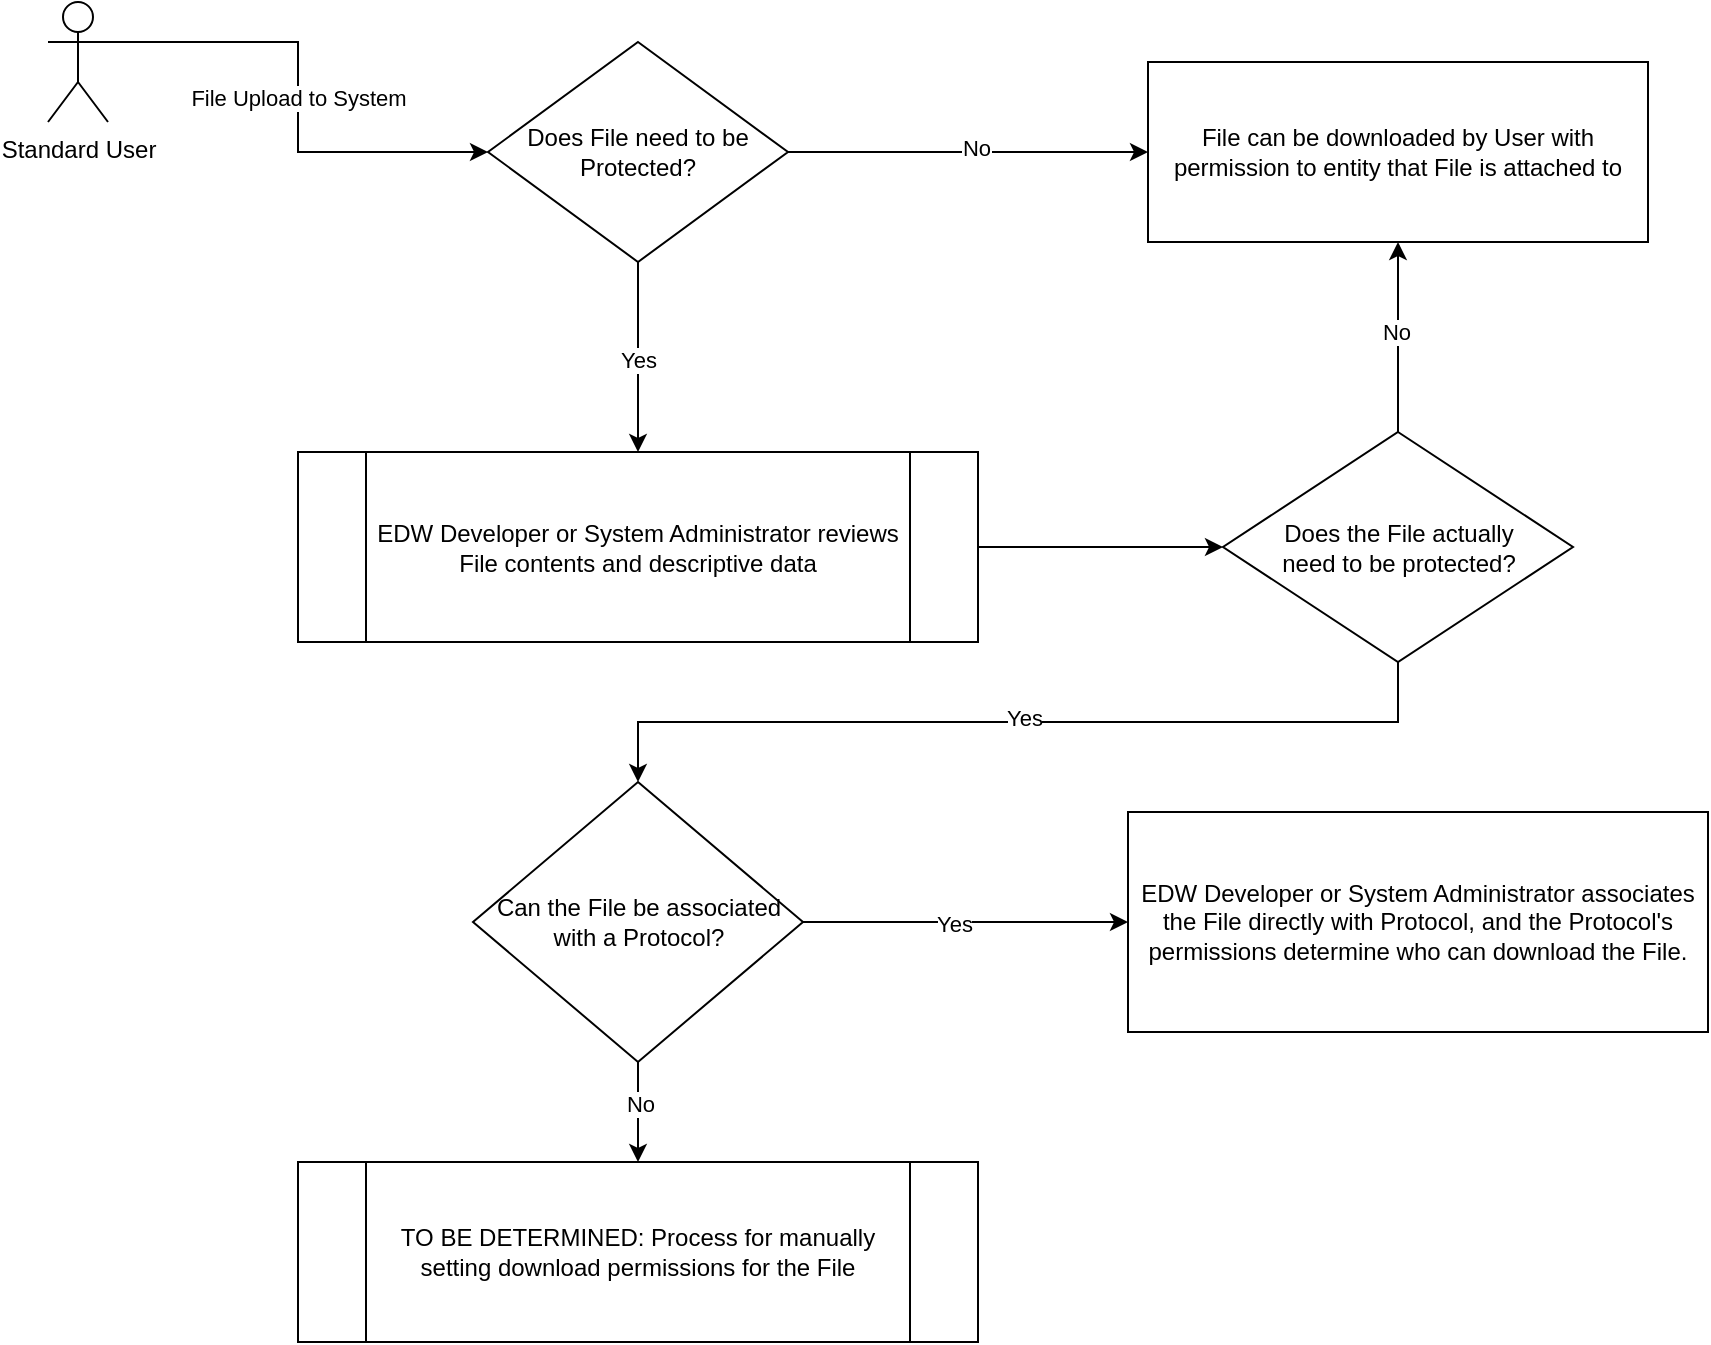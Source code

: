 <mxfile version="23.1.1" type="github" pages="3">
  <diagram name="Page-1" id="-oYLGjwDflNFFK01mnoo">
    <mxGraphModel dx="1674" dy="746" grid="1" gridSize="10" guides="1" tooltips="1" connect="1" arrows="1" fold="1" page="1" pageScale="1" pageWidth="1100" pageHeight="850" math="0" shadow="0">
      <root>
        <mxCell id="0" />
        <mxCell id="1" parent="0" />
        <mxCell id="WEgfuZ1T80wmrvtyKlfl-3" style="edgeStyle=orthogonalEdgeStyle;rounded=0;orthogonalLoop=1;jettySize=auto;html=1;exitX=1;exitY=0.333;exitDx=0;exitDy=0;exitPerimeter=0;entryX=0;entryY=0.5;entryDx=0;entryDy=0;" parent="1" source="WEgfuZ1T80wmrvtyKlfl-1" target="WEgfuZ1T80wmrvtyKlfl-2" edge="1">
          <mxGeometry relative="1" as="geometry" />
        </mxCell>
        <mxCell id="WEgfuZ1T80wmrvtyKlfl-4" value="File Upload to System" style="edgeLabel;html=1;align=center;verticalAlign=middle;resizable=0;points=[];" parent="WEgfuZ1T80wmrvtyKlfl-3" vertex="1" connectable="0">
          <mxGeometry relative="1" as="geometry">
            <mxPoint as="offset" />
          </mxGeometry>
        </mxCell>
        <mxCell id="WEgfuZ1T80wmrvtyKlfl-1" value="Standard User" style="shape=umlActor;verticalLabelPosition=bottom;verticalAlign=top;html=1;outlineConnect=0;" parent="1" vertex="1">
          <mxGeometry x="160" y="130" width="30" height="60" as="geometry" />
        </mxCell>
        <mxCell id="WEgfuZ1T80wmrvtyKlfl-6" style="edgeStyle=orthogonalEdgeStyle;rounded=0;orthogonalLoop=1;jettySize=auto;html=1;exitX=1;exitY=0.5;exitDx=0;exitDy=0;entryX=0;entryY=0.5;entryDx=0;entryDy=0;" parent="1" source="WEgfuZ1T80wmrvtyKlfl-2" target="WEgfuZ1T80wmrvtyKlfl-9" edge="1">
          <mxGeometry relative="1" as="geometry">
            <mxPoint x="680" y="205" as="targetPoint" />
          </mxGeometry>
        </mxCell>
        <mxCell id="WEgfuZ1T80wmrvtyKlfl-7" value="No" style="edgeLabel;html=1;align=center;verticalAlign=middle;resizable=0;points=[];" parent="WEgfuZ1T80wmrvtyKlfl-6" vertex="1" connectable="0">
          <mxGeometry x="0.04" y="2" relative="1" as="geometry">
            <mxPoint as="offset" />
          </mxGeometry>
        </mxCell>
        <mxCell id="WEgfuZ1T80wmrvtyKlfl-11" style="edgeStyle=orthogonalEdgeStyle;rounded=0;orthogonalLoop=1;jettySize=auto;html=1;exitX=0.5;exitY=1;exitDx=0;exitDy=0;entryX=0.5;entryY=0;entryDx=0;entryDy=0;" parent="1" source="WEgfuZ1T80wmrvtyKlfl-2" target="WEgfuZ1T80wmrvtyKlfl-14" edge="1">
          <mxGeometry relative="1" as="geometry">
            <mxPoint x="455" y="330" as="targetPoint" />
          </mxGeometry>
        </mxCell>
        <mxCell id="WEgfuZ1T80wmrvtyKlfl-12" value="Yes" style="edgeLabel;html=1;align=center;verticalAlign=middle;resizable=0;points=[];" parent="WEgfuZ1T80wmrvtyKlfl-11" vertex="1" connectable="0">
          <mxGeometry x="0.029" relative="1" as="geometry">
            <mxPoint as="offset" />
          </mxGeometry>
        </mxCell>
        <mxCell id="WEgfuZ1T80wmrvtyKlfl-2" value="Does File need to be Protected?" style="rhombus;whiteSpace=wrap;html=1;" parent="1" vertex="1">
          <mxGeometry x="380" y="150" width="150" height="110" as="geometry" />
        </mxCell>
        <mxCell id="WEgfuZ1T80wmrvtyKlfl-9" value="File can be downloaded by User with permission to entity that File is attached to" style="rounded=0;whiteSpace=wrap;html=1;" parent="1" vertex="1">
          <mxGeometry x="710" y="160" width="250" height="90" as="geometry" />
        </mxCell>
        <mxCell id="WEgfuZ1T80wmrvtyKlfl-16" style="edgeStyle=orthogonalEdgeStyle;rounded=0;orthogonalLoop=1;jettySize=auto;html=1;exitX=0.5;exitY=1;exitDx=0;exitDy=0;entryX=0.5;entryY=0;entryDx=0;entryDy=0;" parent="1" source="WEgfuZ1T80wmrvtyKlfl-21" target="WEgfuZ1T80wmrvtyKlfl-15" edge="1">
          <mxGeometry relative="1" as="geometry" />
        </mxCell>
        <mxCell id="WEgfuZ1T80wmrvtyKlfl-25" value="Yes" style="edgeLabel;html=1;align=center;verticalAlign=middle;resizable=0;points=[];" parent="WEgfuZ1T80wmrvtyKlfl-16" vertex="1" connectable="0">
          <mxGeometry x="-0.014" y="-2" relative="1" as="geometry">
            <mxPoint as="offset" />
          </mxGeometry>
        </mxCell>
        <mxCell id="WEgfuZ1T80wmrvtyKlfl-22" style="edgeStyle=orthogonalEdgeStyle;rounded=0;orthogonalLoop=1;jettySize=auto;html=1;exitX=1;exitY=0.5;exitDx=0;exitDy=0;entryX=0;entryY=0.5;entryDx=0;entryDy=0;" parent="1" source="WEgfuZ1T80wmrvtyKlfl-14" target="WEgfuZ1T80wmrvtyKlfl-21" edge="1">
          <mxGeometry relative="1" as="geometry" />
        </mxCell>
        <mxCell id="WEgfuZ1T80wmrvtyKlfl-14" value="EDW Developer or System Administrator reviews File contents and descriptive data" style="shape=process;whiteSpace=wrap;html=1;backgroundOutline=1;" parent="1" vertex="1">
          <mxGeometry x="285" y="355" width="340" height="95" as="geometry" />
        </mxCell>
        <mxCell id="WEgfuZ1T80wmrvtyKlfl-18" style="edgeStyle=orthogonalEdgeStyle;rounded=0;orthogonalLoop=1;jettySize=auto;html=1;exitX=1;exitY=0.5;exitDx=0;exitDy=0;entryX=0;entryY=0.5;entryDx=0;entryDy=0;" parent="1" source="WEgfuZ1T80wmrvtyKlfl-15" target="WEgfuZ1T80wmrvtyKlfl-17" edge="1">
          <mxGeometry relative="1" as="geometry" />
        </mxCell>
        <mxCell id="WEgfuZ1T80wmrvtyKlfl-19" value="Yes" style="edgeLabel;html=1;align=center;verticalAlign=middle;resizable=0;points=[];" parent="WEgfuZ1T80wmrvtyKlfl-18" vertex="1" connectable="0">
          <mxGeometry x="-0.075" y="-1" relative="1" as="geometry">
            <mxPoint as="offset" />
          </mxGeometry>
        </mxCell>
        <mxCell id="WEgfuZ1T80wmrvtyKlfl-28" style="edgeStyle=orthogonalEdgeStyle;rounded=0;orthogonalLoop=1;jettySize=auto;html=1;exitX=0.5;exitY=1;exitDx=0;exitDy=0;entryX=0.5;entryY=0;entryDx=0;entryDy=0;" parent="1" source="WEgfuZ1T80wmrvtyKlfl-15" target="WEgfuZ1T80wmrvtyKlfl-20" edge="1">
          <mxGeometry relative="1" as="geometry" />
        </mxCell>
        <mxCell id="WEgfuZ1T80wmrvtyKlfl-29" value="No" style="edgeLabel;html=1;align=center;verticalAlign=middle;resizable=0;points=[];" parent="WEgfuZ1T80wmrvtyKlfl-28" vertex="1" connectable="0">
          <mxGeometry x="-0.182" y="1" relative="1" as="geometry">
            <mxPoint as="offset" />
          </mxGeometry>
        </mxCell>
        <mxCell id="WEgfuZ1T80wmrvtyKlfl-15" value="Can the File be associated with a Protocol?" style="rhombus;whiteSpace=wrap;html=1;" parent="1" vertex="1">
          <mxGeometry x="372.5" y="520" width="165" height="140" as="geometry" />
        </mxCell>
        <mxCell id="WEgfuZ1T80wmrvtyKlfl-17" value="EDW Developer or System Administrator associates the File directly with Protocol, and the Protocol&#39;s permissions determine who can download the File." style="rounded=0;whiteSpace=wrap;html=1;" parent="1" vertex="1">
          <mxGeometry x="700" y="535" width="290" height="110" as="geometry" />
        </mxCell>
        <mxCell id="WEgfuZ1T80wmrvtyKlfl-20" value="TO BE DETERMINED: Process for manually setting download permissions for the File" style="shape=process;whiteSpace=wrap;html=1;backgroundOutline=1;" parent="1" vertex="1">
          <mxGeometry x="285" y="710" width="340" height="90" as="geometry" />
        </mxCell>
        <mxCell id="WEgfuZ1T80wmrvtyKlfl-23" style="edgeStyle=orthogonalEdgeStyle;rounded=0;orthogonalLoop=1;jettySize=auto;html=1;exitX=0.5;exitY=0;exitDx=0;exitDy=0;entryX=0.5;entryY=1;entryDx=0;entryDy=0;" parent="1" source="WEgfuZ1T80wmrvtyKlfl-21" target="WEgfuZ1T80wmrvtyKlfl-9" edge="1">
          <mxGeometry relative="1" as="geometry" />
        </mxCell>
        <mxCell id="WEgfuZ1T80wmrvtyKlfl-24" value="No" style="edgeLabel;html=1;align=center;verticalAlign=middle;resizable=0;points=[];" parent="WEgfuZ1T80wmrvtyKlfl-23" vertex="1" connectable="0">
          <mxGeometry x="0.053" y="1" relative="1" as="geometry">
            <mxPoint as="offset" />
          </mxGeometry>
        </mxCell>
        <mxCell id="WEgfuZ1T80wmrvtyKlfl-21" value="Does the File actually &lt;br&gt;need to be protected?" style="rhombus;whiteSpace=wrap;html=1;" parent="1" vertex="1">
          <mxGeometry x="747.5" y="345" width="175" height="115" as="geometry" />
        </mxCell>
      </root>
    </mxGraphModel>
  </diagram>
  <diagram id="8TZOaqoJT74o6booqZQS" name="Page-2">
    <mxGraphModel dx="1674" dy="746" grid="1" gridSize="10" guides="1" tooltips="1" connect="1" arrows="1" fold="1" page="1" pageScale="1" pageWidth="850" pageHeight="1100" math="0" shadow="0">
      <root>
        <mxCell id="0" />
        <mxCell id="1" parent="0" />
        <mxCell id="VwRXDMKLVon4hz2ZyG5b-9" style="edgeStyle=orthogonalEdgeStyle;rounded=0;orthogonalLoop=1;jettySize=auto;html=1;exitX=0.5;exitY=1;exitDx=0;exitDy=0;entryX=0.5;entryY=0;entryDx=0;entryDy=0;" edge="1" parent="1" source="HvNOiLOpfJx9Dc4W2XYo-1" target="VwRXDMKLVon4hz2ZyG5b-7">
          <mxGeometry relative="1" as="geometry" />
        </mxCell>
        <mxCell id="HvNOiLOpfJx9Dc4W2XYo-1" value="User initiates Request to Download a File" style="shape=process;whiteSpace=wrap;html=1;backgroundOutline=1;" vertex="1" parent="1">
          <mxGeometry x="80" y="50" width="220" height="60" as="geometry" />
        </mxCell>
        <mxCell id="VwRXDMKLVon4hz2ZyG5b-18" style="edgeStyle=orthogonalEdgeStyle;rounded=0;orthogonalLoop=1;jettySize=auto;html=1;exitX=0.5;exitY=1;exitDx=0;exitDy=0;entryX=0.5;entryY=0;entryDx=0;entryDy=0;" edge="1" parent="1" source="VwRXDMKLVon4hz2ZyG5b-4" target="VwRXDMKLVon4hz2ZyG5b-17">
          <mxGeometry relative="1" as="geometry" />
        </mxCell>
        <mxCell id="VwRXDMKLVon4hz2ZyG5b-19" value="Yes" style="edgeLabel;html=1;align=center;verticalAlign=middle;resizable=0;points=[];" vertex="1" connectable="0" parent="VwRXDMKLVon4hz2ZyG5b-18">
          <mxGeometry y="-2" relative="1" as="geometry">
            <mxPoint as="offset" />
          </mxGeometry>
        </mxCell>
        <mxCell id="VwRXDMKLVon4hz2ZyG5b-4" value="Does User have &lt;br&gt;Entity Permissions to the File&#39;s parent entity?" style="rhombus;whiteSpace=wrap;html=1;" vertex="1" parent="1">
          <mxGeometry x="90" y="350" width="200" height="100" as="geometry" />
        </mxCell>
        <mxCell id="VwRXDMKLVon4hz2ZyG5b-6" value="Download Not&lt;br&gt;Allowed" style="whiteSpace=wrap;html=1;shape=mxgraph.basic.octagon2;align=center;verticalAlign=middle;dx=15;" vertex="1" parent="1">
          <mxGeometry x="620" y="350" width="100" height="100" as="geometry" />
        </mxCell>
        <mxCell id="VwRXDMKLVon4hz2ZyG5b-12" style="edgeStyle=orthogonalEdgeStyle;rounded=0;orthogonalLoop=1;jettySize=auto;html=1;exitX=0.5;exitY=1;exitDx=0;exitDy=0;entryX=0.5;entryY=0;entryDx=0;entryDy=0;" edge="1" parent="1" source="VwRXDMKLVon4hz2ZyG5b-7" target="VwRXDMKLVon4hz2ZyG5b-4">
          <mxGeometry relative="1" as="geometry" />
        </mxCell>
        <mxCell id="VwRXDMKLVon4hz2ZyG5b-13" value="No" style="edgeLabel;html=1;align=center;verticalAlign=middle;resizable=0;points=[];" vertex="1" connectable="0" parent="VwRXDMKLVon4hz2ZyG5b-12">
          <mxGeometry x="0.057" y="1" relative="1" as="geometry">
            <mxPoint as="offset" />
          </mxGeometry>
        </mxCell>
        <mxCell id="VwRXDMKLVon4hz2ZyG5b-7" value="Is the User an EDW Dev &lt;br&gt;or System Administrator?" style="rhombus;whiteSpace=wrap;html=1;" vertex="1" parent="1">
          <mxGeometry x="90" y="180" width="200" height="100" as="geometry" />
        </mxCell>
        <mxCell id="VwRXDMKLVon4hz2ZyG5b-8" value="Download Allowed" style="shape=note;whiteSpace=wrap;html=1;backgroundOutline=1;darkOpacity=0.05;" vertex="1" parent="1">
          <mxGeometry x="410" y="180" width="80" height="100" as="geometry" />
        </mxCell>
        <mxCell id="VwRXDMKLVon4hz2ZyG5b-10" style="edgeStyle=orthogonalEdgeStyle;rounded=0;orthogonalLoop=1;jettySize=auto;html=1;exitX=1;exitY=0.5;exitDx=0;exitDy=0;entryX=0;entryY=0.5;entryDx=0;entryDy=0;entryPerimeter=0;" edge="1" parent="1" source="VwRXDMKLVon4hz2ZyG5b-7" target="VwRXDMKLVon4hz2ZyG5b-8">
          <mxGeometry relative="1" as="geometry" />
        </mxCell>
        <mxCell id="VwRXDMKLVon4hz2ZyG5b-11" value="Yes" style="edgeLabel;html=1;align=center;verticalAlign=middle;resizable=0;points=[];" vertex="1" connectable="0" parent="VwRXDMKLVon4hz2ZyG5b-10">
          <mxGeometry x="0.25" y="-2" relative="1" as="geometry">
            <mxPoint as="offset" />
          </mxGeometry>
        </mxCell>
        <mxCell id="VwRXDMKLVon4hz2ZyG5b-14" style="edgeStyle=orthogonalEdgeStyle;rounded=0;orthogonalLoop=1;jettySize=auto;html=1;exitX=1;exitY=0.5;exitDx=0;exitDy=0;entryX=0;entryY=0.5;entryDx=0;entryDy=0;entryPerimeter=0;" edge="1" parent="1" source="VwRXDMKLVon4hz2ZyG5b-4" target="VwRXDMKLVon4hz2ZyG5b-6">
          <mxGeometry relative="1" as="geometry" />
        </mxCell>
        <mxCell id="VwRXDMKLVon4hz2ZyG5b-15" value="No" style="edgeLabel;html=1;align=center;verticalAlign=middle;resizable=0;points=[];" vertex="1" connectable="0" parent="VwRXDMKLVon4hz2ZyG5b-14">
          <mxGeometry x="0.073" y="2" relative="1" as="geometry">
            <mxPoint as="offset" />
          </mxGeometry>
        </mxCell>
        <mxCell id="VwRXDMKLVon4hz2ZyG5b-16" value="Files are always associated with another entity, such as a Clinical Dataset or Asset, and are not accessible directly." style="text;html=1;strokeColor=none;fillColor=none;align=left;verticalAlign=middle;whiteSpace=wrap;rounded=0;" vertex="1" parent="1">
          <mxGeometry x="250" y="420" width="290" height="70" as="geometry" />
        </mxCell>
        <mxCell id="VwRXDMKLVon4hz2ZyG5b-24" style="edgeStyle=orthogonalEdgeStyle;rounded=0;orthogonalLoop=1;jettySize=auto;html=1;exitX=0.5;exitY=1;exitDx=0;exitDy=0;entryX=0.5;entryY=0;entryDx=0;entryDy=0;" edge="1" parent="1" source="VwRXDMKLVon4hz2ZyG5b-17" target="VwRXDMKLVon4hz2ZyG5b-23">
          <mxGeometry relative="1" as="geometry" />
        </mxCell>
        <mxCell id="VwRXDMKLVon4hz2ZyG5b-25" value="Yes" style="edgeLabel;html=1;align=center;verticalAlign=middle;resizable=0;points=[];" vertex="1" connectable="0" parent="VwRXDMKLVon4hz2ZyG5b-24">
          <mxGeometry relative="1" as="geometry">
            <mxPoint as="offset" />
          </mxGeometry>
        </mxCell>
        <mxCell id="VwRXDMKLVon4hz2ZyG5b-17" value="Is the File marked &lt;br&gt;as Protected?" style="rhombus;whiteSpace=wrap;html=1;" vertex="1" parent="1">
          <mxGeometry x="90" y="530" width="200" height="100" as="geometry" />
        </mxCell>
        <mxCell id="VwRXDMKLVon4hz2ZyG5b-20" value="Download Allowed" style="shape=note;whiteSpace=wrap;html=1;backgroundOutline=1;darkOpacity=0.05;" vertex="1" parent="1">
          <mxGeometry x="410" y="530" width="80" height="100" as="geometry" />
        </mxCell>
        <mxCell id="VwRXDMKLVon4hz2ZyG5b-21" style="edgeStyle=orthogonalEdgeStyle;rounded=0;orthogonalLoop=1;jettySize=auto;html=1;exitX=1;exitY=0.5;exitDx=0;exitDy=0;entryX=0;entryY=0.5;entryDx=0;entryDy=0;entryPerimeter=0;" edge="1" parent="1" source="VwRXDMKLVon4hz2ZyG5b-17" target="VwRXDMKLVon4hz2ZyG5b-20">
          <mxGeometry relative="1" as="geometry" />
        </mxCell>
        <mxCell id="VwRXDMKLVon4hz2ZyG5b-22" value="No" style="edgeLabel;html=1;align=center;verticalAlign=middle;resizable=0;points=[];" vertex="1" connectable="0" parent="VwRXDMKLVon4hz2ZyG5b-21">
          <mxGeometry x="0.15" relative="1" as="geometry">
            <mxPoint as="offset" />
          </mxGeometry>
        </mxCell>
        <mxCell id="VwRXDMKLVon4hz2ZyG5b-30" style="edgeStyle=orthogonalEdgeStyle;rounded=0;orthogonalLoop=1;jettySize=auto;html=1;exitX=0.5;exitY=1;exitDx=0;exitDy=0;entryX=0.5;entryY=0;entryDx=0;entryDy=0;" edge="1" parent="1" source="VwRXDMKLVon4hz2ZyG5b-23" target="VwRXDMKLVon4hz2ZyG5b-29">
          <mxGeometry relative="1" as="geometry" />
        </mxCell>
        <mxCell id="VwRXDMKLVon4hz2ZyG5b-31" value="Yes" style="edgeLabel;html=1;align=center;verticalAlign=middle;resizable=0;points=[];" vertex="1" connectable="0" parent="VwRXDMKLVon4hz2ZyG5b-30">
          <mxGeometry x="0.057" y="-1" relative="1" as="geometry">
            <mxPoint as="offset" />
          </mxGeometry>
        </mxCell>
        <mxCell id="VwRXDMKLVon4hz2ZyG5b-23" value="Is the File linked directly to a Protocol?" style="rhombus;whiteSpace=wrap;html=1;" vertex="1" parent="1">
          <mxGeometry x="90" y="700" width="200" height="100" as="geometry" />
        </mxCell>
        <mxCell id="VwRXDMKLVon4hz2ZyG5b-26" value="Download Not&lt;br&gt;Allowed" style="whiteSpace=wrap;html=1;shape=mxgraph.basic.octagon2;align=center;verticalAlign=middle;dx=15;" vertex="1" parent="1">
          <mxGeometry x="400" y="700" width="100" height="100" as="geometry" />
        </mxCell>
        <mxCell id="VwRXDMKLVon4hz2ZyG5b-27" style="edgeStyle=orthogonalEdgeStyle;rounded=0;orthogonalLoop=1;jettySize=auto;html=1;exitX=1;exitY=0.5;exitDx=0;exitDy=0;entryX=0;entryY=0.5;entryDx=0;entryDy=0;entryPerimeter=0;" edge="1" parent="1" source="VwRXDMKLVon4hz2ZyG5b-23" target="VwRXDMKLVon4hz2ZyG5b-26">
          <mxGeometry relative="1" as="geometry" />
        </mxCell>
        <mxCell id="VwRXDMKLVon4hz2ZyG5b-28" value="No" style="edgeLabel;html=1;align=center;verticalAlign=middle;resizable=0;points=[];" vertex="1" connectable="0" parent="VwRXDMKLVon4hz2ZyG5b-27">
          <mxGeometry x="-0.018" relative="1" as="geometry">
            <mxPoint as="offset" />
          </mxGeometry>
        </mxCell>
        <mxCell id="VwRXDMKLVon4hz2ZyG5b-36" style="edgeStyle=orthogonalEdgeStyle;rounded=0;orthogonalLoop=1;jettySize=auto;html=1;exitX=0.5;exitY=1;exitDx=0;exitDy=0;entryX=0.5;entryY=0;entryDx=0;entryDy=0;" edge="1" parent="1" source="VwRXDMKLVon4hz2ZyG5b-29" target="VwRXDMKLVon4hz2ZyG5b-35">
          <mxGeometry relative="1" as="geometry" />
        </mxCell>
        <mxCell id="VwRXDMKLVon4hz2ZyG5b-37" value="Yes" style="edgeLabel;html=1;align=center;verticalAlign=middle;resizable=0;points=[];" vertex="1" connectable="0" parent="VwRXDMKLVon4hz2ZyG5b-36">
          <mxGeometry x="-0.033" y="-3" relative="1" as="geometry">
            <mxPoint as="offset" />
          </mxGeometry>
        </mxCell>
        <mxCell id="VwRXDMKLVon4hz2ZyG5b-29" value="Is the Protocol active?&lt;br&gt;(Current Date is between Start and End date for Protocol)" style="rhombus;whiteSpace=wrap;html=1;" vertex="1" parent="1">
          <mxGeometry x="90" y="870" width="200" height="100" as="geometry" />
        </mxCell>
        <mxCell id="VwRXDMKLVon4hz2ZyG5b-43" style="edgeStyle=orthogonalEdgeStyle;rounded=0;orthogonalLoop=1;jettySize=auto;html=1;exitX=0.5;exitY=1;exitDx=0;exitDy=0;entryX=0.5;entryY=0;entryDx=0;entryDy=0;" edge="1" parent="1" source="VwRXDMKLVon4hz2ZyG5b-35" target="VwRXDMKLVon4hz2ZyG5b-42">
          <mxGeometry relative="1" as="geometry" />
        </mxCell>
        <mxCell id="VwRXDMKLVon4hz2ZyG5b-44" value="Yes" style="edgeLabel;html=1;align=center;verticalAlign=middle;resizable=0;points=[];" vertex="1" connectable="0" parent="VwRXDMKLVon4hz2ZyG5b-43">
          <mxGeometry x="-0.04" relative="1" as="geometry">
            <mxPoint as="offset" />
          </mxGeometry>
        </mxCell>
        <mxCell id="VwRXDMKLVon4hz2ZyG5b-35" value="Is the Protocol approved?&lt;br&gt;(Status = &amp;lt;list of statuses&amp;gt;)" style="rhombus;whiteSpace=wrap;html=1;" vertex="1" parent="1">
          <mxGeometry x="90" y="1030" width="200" height="100" as="geometry" />
        </mxCell>
        <mxCell id="VwRXDMKLVon4hz2ZyG5b-38" style="edgeStyle=orthogonalEdgeStyle;rounded=0;orthogonalLoop=1;jettySize=auto;html=1;exitX=1;exitY=0.5;exitDx=0;exitDy=0;entryX=0;entryY=0.5;entryDx=0;entryDy=0;entryPerimeter=0;" edge="1" parent="1" source="VwRXDMKLVon4hz2ZyG5b-29" target="VwRXDMKLVon4hz2ZyG5b-26">
          <mxGeometry relative="1" as="geometry">
            <Array as="points">
              <mxPoint x="370" y="920" />
              <mxPoint x="370" y="750" />
            </Array>
          </mxGeometry>
        </mxCell>
        <mxCell id="VwRXDMKLVon4hz2ZyG5b-39" value="No" style="edgeLabel;html=1;align=center;verticalAlign=middle;resizable=0;points=[];" vertex="1" connectable="0" parent="VwRXDMKLVon4hz2ZyG5b-38">
          <mxGeometry x="-0.721" y="1" relative="1" as="geometry">
            <mxPoint as="offset" />
          </mxGeometry>
        </mxCell>
        <mxCell id="VwRXDMKLVon4hz2ZyG5b-40" style="edgeStyle=orthogonalEdgeStyle;rounded=0;orthogonalLoop=1;jettySize=auto;html=1;exitX=1;exitY=0.5;exitDx=0;exitDy=0;entryX=0;entryY=0.5;entryDx=0;entryDy=0;entryPerimeter=0;" edge="1" parent="1" source="VwRXDMKLVon4hz2ZyG5b-35" target="VwRXDMKLVon4hz2ZyG5b-26">
          <mxGeometry relative="1" as="geometry">
            <Array as="points">
              <mxPoint x="370" y="1080" />
              <mxPoint x="370" y="750" />
            </Array>
          </mxGeometry>
        </mxCell>
        <mxCell id="VwRXDMKLVon4hz2ZyG5b-41" value="No" style="edgeLabel;html=1;align=center;verticalAlign=middle;resizable=0;points=[];" vertex="1" connectable="0" parent="VwRXDMKLVon4hz2ZyG5b-40">
          <mxGeometry x="-0.814" y="4" relative="1" as="geometry">
            <mxPoint as="offset" />
          </mxGeometry>
        </mxCell>
        <mxCell id="VwRXDMKLVon4hz2ZyG5b-48" style="edgeStyle=orthogonalEdgeStyle;rounded=0;orthogonalLoop=1;jettySize=auto;html=1;exitX=0.5;exitY=1;exitDx=0;exitDy=0;entryX=0.5;entryY=0;entryDx=0;entryDy=0;" edge="1" parent="1" source="VwRXDMKLVon4hz2ZyG5b-42" target="VwRXDMKLVon4hz2ZyG5b-47">
          <mxGeometry relative="1" as="geometry" />
        </mxCell>
        <mxCell id="VwRXDMKLVon4hz2ZyG5b-49" value="Yes" style="edgeLabel;html=1;align=center;verticalAlign=middle;resizable=0;points=[];" vertex="1" connectable="0" parent="VwRXDMKLVon4hz2ZyG5b-48">
          <mxGeometry x="-0.033" y="-1" relative="1" as="geometry">
            <mxPoint as="offset" />
          </mxGeometry>
        </mxCell>
        <mxCell id="VwRXDMKLVon4hz2ZyG5b-42" value="Is the User listed on the &lt;br&gt;Protocol?" style="rhombus;whiteSpace=wrap;html=1;" vertex="1" parent="1">
          <mxGeometry x="90" y="1180" width="200" height="100" as="geometry" />
        </mxCell>
        <mxCell id="VwRXDMKLVon4hz2ZyG5b-45" style="edgeStyle=orthogonalEdgeStyle;rounded=0;orthogonalLoop=1;jettySize=auto;html=1;exitX=1;exitY=0.5;exitDx=0;exitDy=0;entryX=0;entryY=0.5;entryDx=0;entryDy=0;entryPerimeter=0;" edge="1" parent="1" source="VwRXDMKLVon4hz2ZyG5b-42" target="VwRXDMKLVon4hz2ZyG5b-26">
          <mxGeometry relative="1" as="geometry">
            <Array as="points">
              <mxPoint x="370" y="1230" />
              <mxPoint x="370" y="750" />
            </Array>
          </mxGeometry>
        </mxCell>
        <mxCell id="VwRXDMKLVon4hz2ZyG5b-46" value="No" style="edgeLabel;html=1;align=center;verticalAlign=middle;resizable=0;points=[];" vertex="1" connectable="0" parent="VwRXDMKLVon4hz2ZyG5b-45">
          <mxGeometry x="-0.868" y="2" relative="1" as="geometry">
            <mxPoint as="offset" />
          </mxGeometry>
        </mxCell>
        <mxCell id="VwRXDMKLVon4hz2ZyG5b-47" value="Does the User have all &lt;br&gt;necessary training?" style="rhombus;whiteSpace=wrap;html=1;" vertex="1" parent="1">
          <mxGeometry x="90" y="1340" width="200" height="100" as="geometry" />
        </mxCell>
        <mxCell id="VwRXDMKLVon4hz2ZyG5b-50" style="edgeStyle=orthogonalEdgeStyle;rounded=0;orthogonalLoop=1;jettySize=auto;html=1;exitX=1;exitY=0.5;exitDx=0;exitDy=0;entryX=0;entryY=0.5;entryDx=0;entryDy=0;entryPerimeter=0;" edge="1" parent="1" source="VwRXDMKLVon4hz2ZyG5b-47" target="VwRXDMKLVon4hz2ZyG5b-26">
          <mxGeometry relative="1" as="geometry">
            <Array as="points">
              <mxPoint x="370" y="1390" />
              <mxPoint x="370" y="750" />
            </Array>
          </mxGeometry>
        </mxCell>
        <mxCell id="VwRXDMKLVon4hz2ZyG5b-51" value="No" style="edgeLabel;html=1;align=center;verticalAlign=middle;resizable=0;points=[];" vertex="1" connectable="0" parent="VwRXDMKLVon4hz2ZyG5b-50">
          <mxGeometry x="-0.885" relative="1" as="geometry">
            <mxPoint as="offset" />
          </mxGeometry>
        </mxCell>
        <mxCell id="VwRXDMKLVon4hz2ZyG5b-52" value="Download Allowed" style="shape=note;whiteSpace=wrap;html=1;backgroundOutline=1;darkOpacity=0.05;" vertex="1" parent="1">
          <mxGeometry x="150" y="1510" width="80" height="100" as="geometry" />
        </mxCell>
        <mxCell id="VwRXDMKLVon4hz2ZyG5b-53" style="edgeStyle=orthogonalEdgeStyle;rounded=0;orthogonalLoop=1;jettySize=auto;html=1;exitX=0.5;exitY=1;exitDx=0;exitDy=0;entryX=0.5;entryY=0;entryDx=0;entryDy=0;entryPerimeter=0;" edge="1" parent="1" source="VwRXDMKLVon4hz2ZyG5b-47" target="VwRXDMKLVon4hz2ZyG5b-52">
          <mxGeometry relative="1" as="geometry" />
        </mxCell>
        <mxCell id="VwRXDMKLVon4hz2ZyG5b-54" value="Yes" style="edgeLabel;html=1;align=center;verticalAlign=middle;resizable=0;points=[];" vertex="1" connectable="0" parent="VwRXDMKLVon4hz2ZyG5b-53">
          <mxGeometry y="-1" relative="1" as="geometry">
            <mxPoint as="offset" />
          </mxGeometry>
        </mxCell>
      </root>
    </mxGraphModel>
  </diagram>
  <diagram id="QECroBUNHecmZj1H06t_" name="Page-3">
    <mxGraphModel dx="1674" dy="746" grid="1" gridSize="10" guides="1" tooltips="1" connect="1" arrows="1" fold="1" page="1" pageScale="1" pageWidth="850" pageHeight="1100" math="0" shadow="0">
      <root>
        <mxCell id="0" />
        <mxCell id="1" parent="0" />
        <mxCell id="SOTjZTM-C1xlAf_smP4y-1" value="" style="rounded=0;whiteSpace=wrap;html=1;" vertex="1" parent="1">
          <mxGeometry x="220" y="210" width="120" height="60" as="geometry" />
        </mxCell>
        <mxCell id="SOTjZTM-C1xlAf_smP4y-2" value="File" style="shape=note;whiteSpace=wrap;html=1;backgroundOutline=1;darkOpacity=0.05;" vertex="1" parent="1">
          <mxGeometry x="580" y="240" width="80" height="100" as="geometry" />
        </mxCell>
      </root>
    </mxGraphModel>
  </diagram>
</mxfile>
